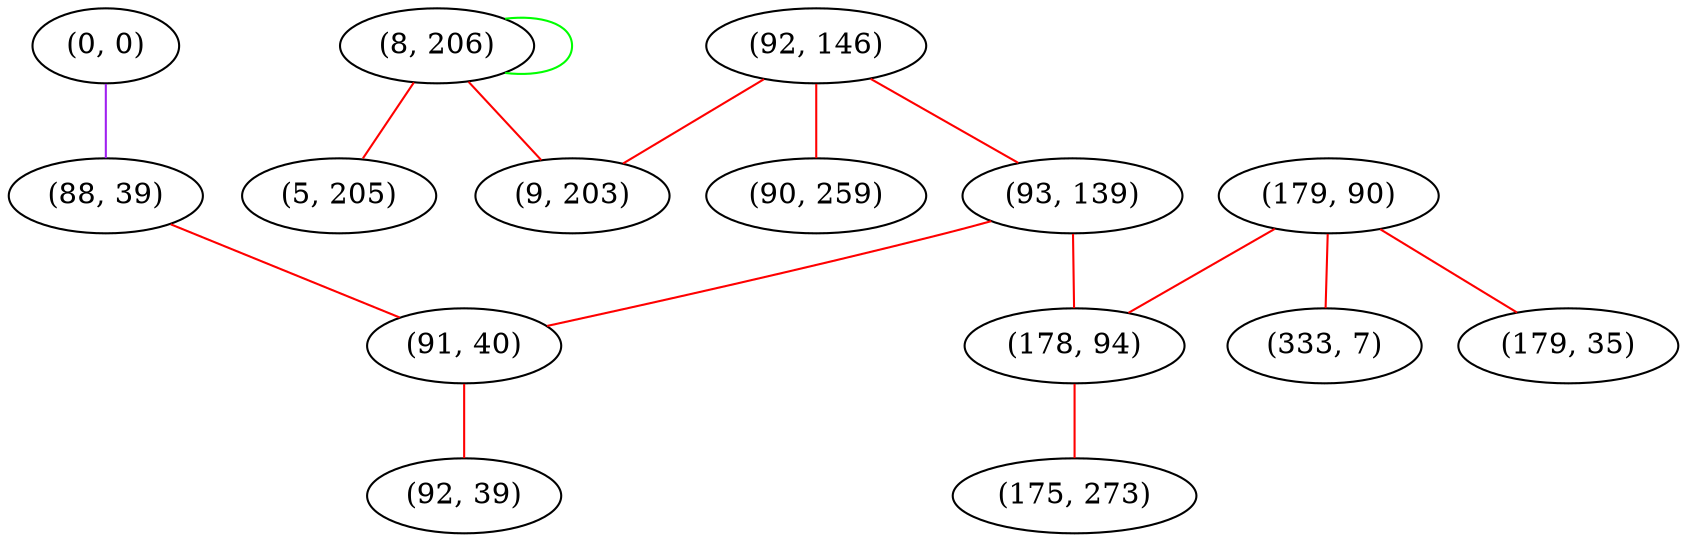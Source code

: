 graph "" {
"(8, 206)";
"(0, 0)";
"(88, 39)";
"(92, 146)";
"(179, 90)";
"(333, 7)";
"(90, 259)";
"(5, 205)";
"(93, 139)";
"(9, 203)";
"(179, 35)";
"(91, 40)";
"(92, 39)";
"(178, 94)";
"(175, 273)";
"(8, 206)" -- "(8, 206)"  [color=green, key=0, weight=2];
"(8, 206)" -- "(9, 203)"  [color=red, key=0, weight=1];
"(8, 206)" -- "(5, 205)"  [color=red, key=0, weight=1];
"(0, 0)" -- "(88, 39)"  [color=purple, key=0, weight=4];
"(88, 39)" -- "(91, 40)"  [color=red, key=0, weight=1];
"(92, 146)" -- "(9, 203)"  [color=red, key=0, weight=1];
"(92, 146)" -- "(90, 259)"  [color=red, key=0, weight=1];
"(92, 146)" -- "(93, 139)"  [color=red, key=0, weight=1];
"(179, 90)" -- "(178, 94)"  [color=red, key=0, weight=1];
"(179, 90)" -- "(333, 7)"  [color=red, key=0, weight=1];
"(179, 90)" -- "(179, 35)"  [color=red, key=0, weight=1];
"(93, 139)" -- "(91, 40)"  [color=red, key=0, weight=1];
"(93, 139)" -- "(178, 94)"  [color=red, key=0, weight=1];
"(91, 40)" -- "(92, 39)"  [color=red, key=0, weight=1];
"(178, 94)" -- "(175, 273)"  [color=red, key=0, weight=1];
}
